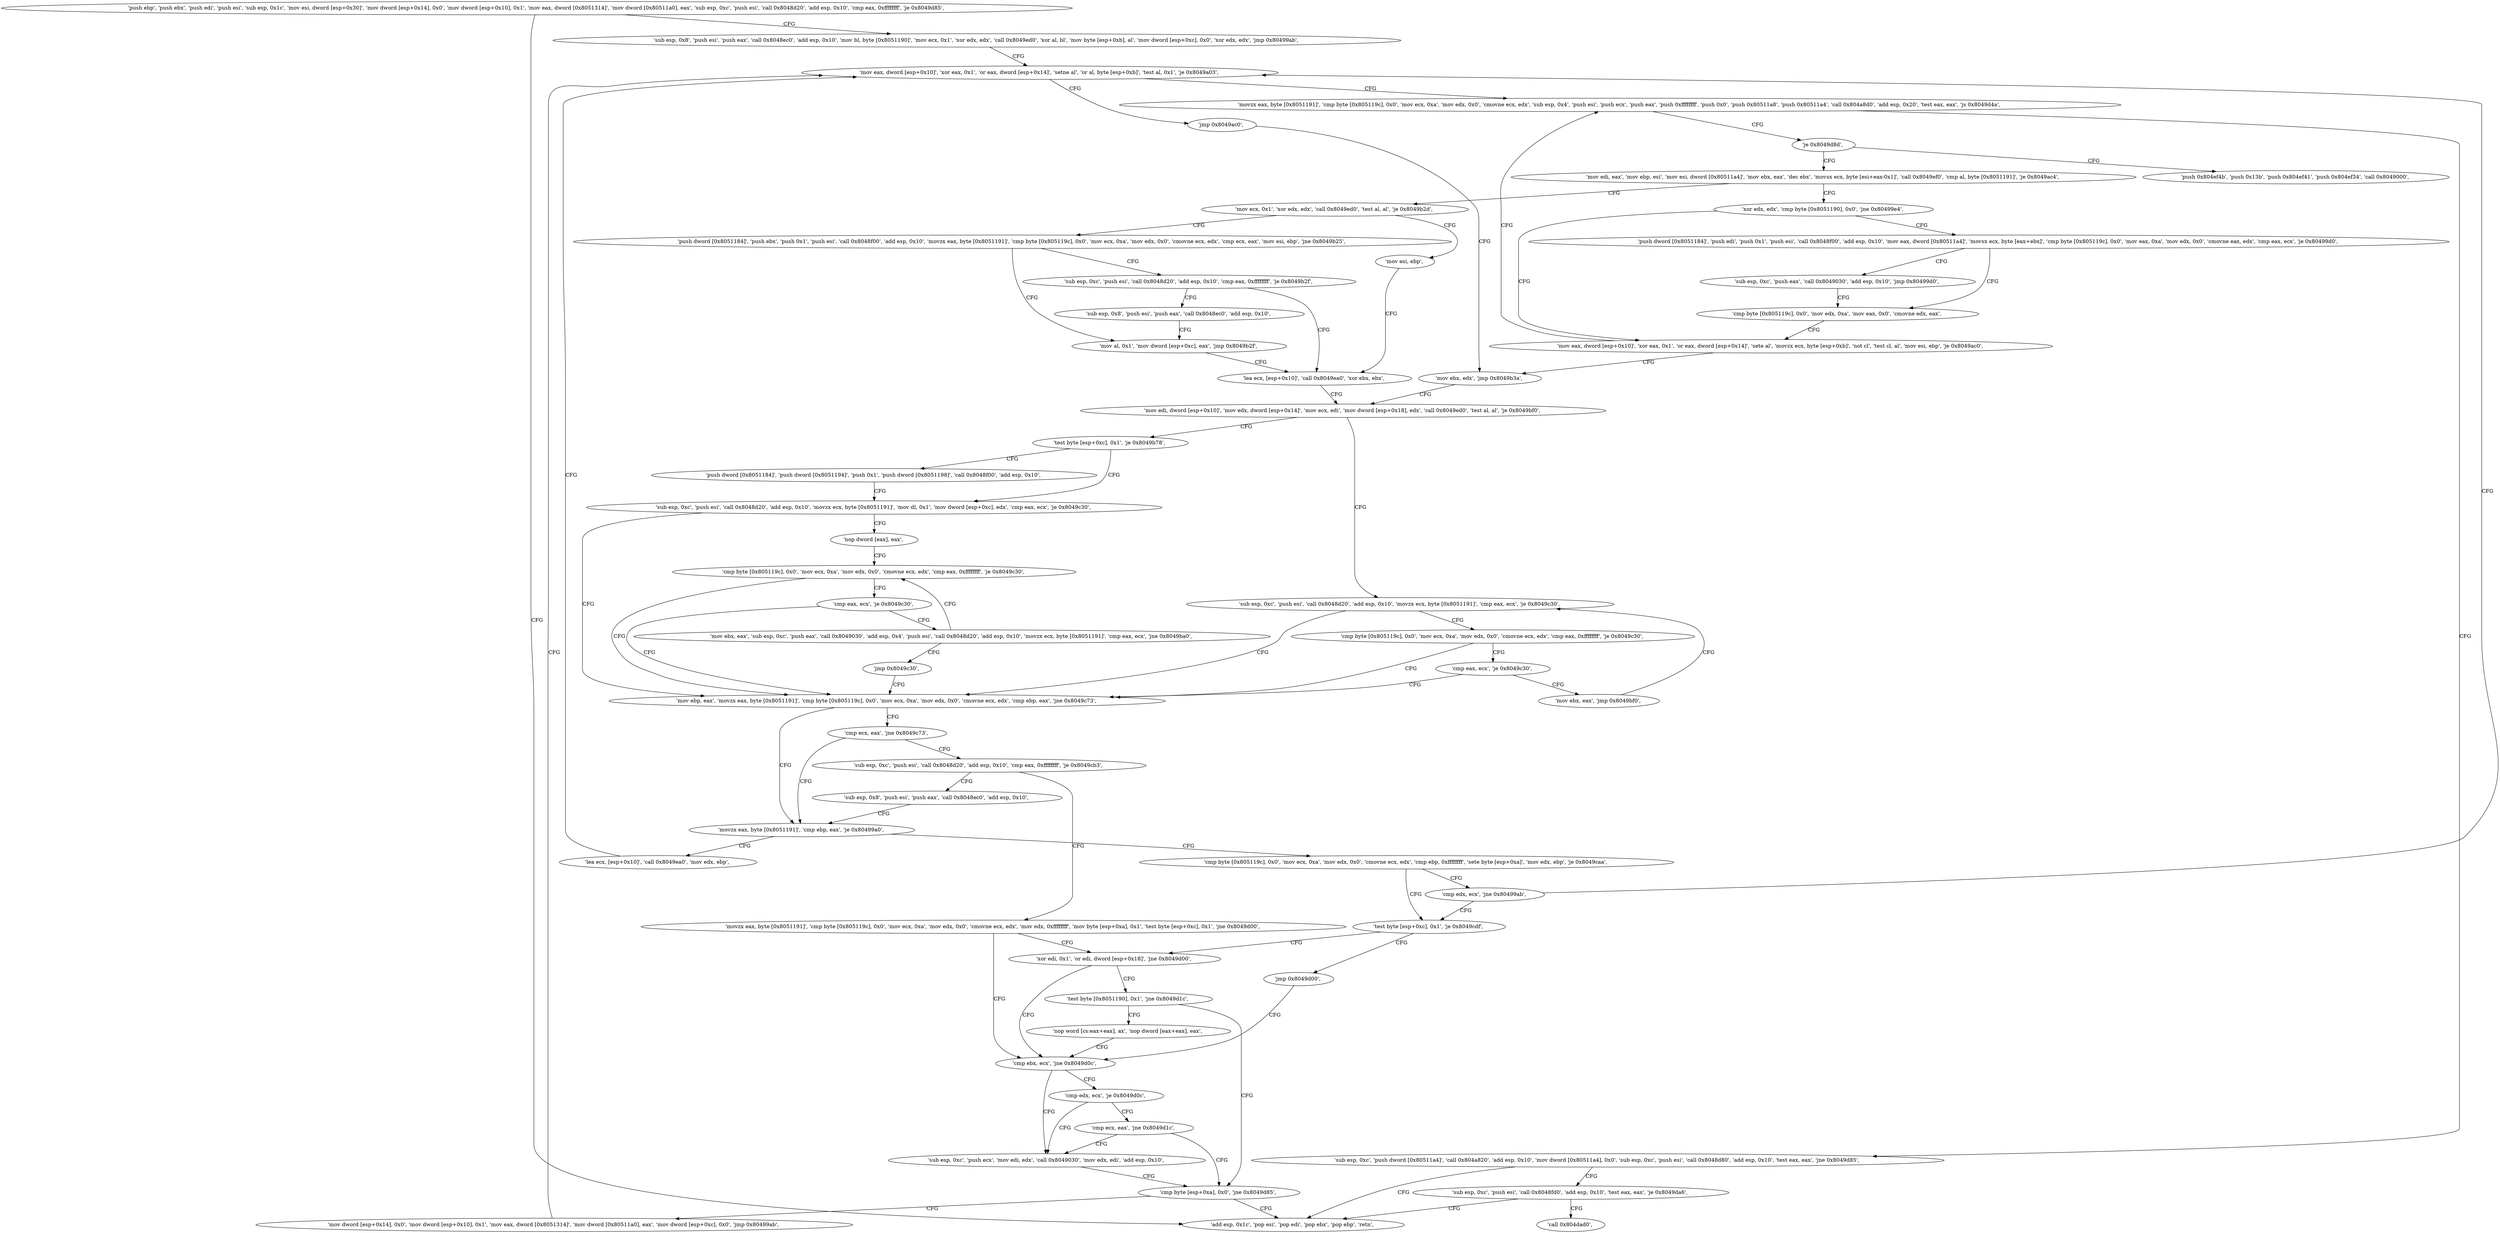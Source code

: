 digraph "func" {
"134519088" [label = "'push ebp', 'push ebx', 'push edi', 'push esi', 'sub esp, 0x1c', 'mov esi, dword [esp+0x30]', 'mov dword [esp+0x14], 0x0', 'mov dword [esp+0x10], 0x1', 'mov eax, dword [0x8051314]', 'mov dword [0x80511a0], eax', 'sub esp, 0xc', 'push esi', 'call 0x8048d20', 'add esp, 0x10', 'cmp eax, 0xffffffff', 'je 0x8049d85', " ]
"134520197" [label = "'add esp, 0x1c', 'pop esi', 'pop edi', 'pop ebx', 'pop ebp', 'retn', " ]
"134519146" [label = "'sub esp, 0x8', 'push esi', 'push eax', 'call 0x8048ec0', 'add esp, 0x10', 'mov bl, byte [0x8051190]', 'mov ecx, 0x1', 'xor edx, edx', 'call 0x8049ed0', 'xor al, bl', 'mov byte [esp+0xb], al', 'mov dword [esp+0xc], 0x0', 'xor edx, edx', 'jmp 0x80499ab', " ]
"134519211" [label = "'mov eax, dword [esp+0x10]', 'xor eax, 0x1', 'or eax, dword [esp+0x14]', 'setne al', 'or al, byte [esp+0xb]', 'test al, 0x1', 'je 0x8049a03', " ]
"134519299" [label = "'movzx eax, byte [0x8051191]', 'cmp byte [0x805119c], 0x0', 'mov ecx, 0xa', 'mov edx, 0x0', 'cmovne ecx, edx', 'sub esp, 0x4', 'push esi', 'push ecx', 'push eax', 'push 0xffffffff', 'push 0x0', 'push 0x80511a8', 'push 0x80511a4', 'call 0x804a8d0', 'add esp, 0x20', 'test eax, eax', 'js 0x8049d4a', " ]
"134519233" [label = "'jmp 0x8049ac0', " ]
"134520138" [label = "'sub esp, 0xc', 'push dword [0x80511a4]', 'call 0x804a820', 'add esp, 0x10', 'mov dword [0x80511a4], 0x0', 'sub esp, 0xc', 'push esi', 'call 0x8048d80', 'add esp, 0x10', 'test eax, eax', 'jne 0x8049d85', " ]
"134519362" [label = "'je 0x8049d8d', " ]
"134519488" [label = "'mov ebx, edx', 'jmp 0x8049b3a', " ]
"134520181" [label = "'sub esp, 0xc', 'push esi', 'call 0x8048fd0', 'add esp, 0x10', 'test eax, eax', 'je 0x8049da6', " ]
"134520205" [label = "'push 0x804ef4b', 'push 0x13b', 'push 0x804ef41', 'push 0x804ef34', 'call 0x8049000', " ]
"134519368" [label = "'mov edi, eax', 'mov ebp, esi', 'mov esi, dword [0x80511a4]', 'mov ebx, eax', 'dec ebx', 'movsx ecx, byte [esi+eax-0x1]', 'call 0x8049ef0', 'cmp al, byte [0x8051191]', 'je 0x8049ac4', " ]
"134519610" [label = "'mov edi, dword [esp+0x10]', 'mov edx, dword [esp+0x14]', 'mov ecx, edi', 'mov dword [esp+0x18], edx', 'call 0x8049ed0', 'test al, al', 'je 0x8049bf0', " ]
"134520230" [label = "'call 0x804dad0', " ]
"134519492" [label = "'mov ecx, 0x1', 'xor edx, edx', 'call 0x8049ed0', 'test al, al', 'je 0x8049b2d', " ]
"134519399" [label = "'xor edx, edx', 'cmp byte [0x8051190], 0x0', 'jne 0x80499e4', " ]
"134519792" [label = "'sub esp, 0xc', 'push esi', 'call 0x8048d20', 'add esp, 0x10', 'movzx ecx, byte [0x8051191]', 'cmp eax, ecx', 'je 0x8049c30', " ]
"134519637" [label = "'test byte [esp+0xc], 0x1', 'je 0x8049b78', " ]
"134519597" [label = "'mov esi, ebp', " ]
"134519508" [label = "'push dword [0x8051184]', 'push ebx', 'push 0x1', 'push esi', 'call 0x8048f00', 'add esp, 0x10', 'movzx eax, byte [0x8051191]', 'cmp byte [0x805119c], 0x0', 'mov ecx, 0xa', 'mov edx, 0x0', 'cmovne ecx, edx', 'cmp ecx, eax', 'mov esi, ebp', 'jne 0x8049b25', " ]
"134519268" [label = "'mov eax, dword [esp+0x10]', 'xor eax, 0x1', 'or eax, dword [esp+0x14]', 'sete al', 'movzx ecx, byte [esp+0xb]', 'not cl', 'test cl, al', 'mov esi, ebp', 'je 0x8049ac0', " ]
"134519414" [label = "'push dword [0x8051184]', 'push edi', 'push 0x1', 'push esi', 'call 0x8048f00', 'add esp, 0x10', 'mov eax, dword [0x80511a4]', 'movsx ecx, byte [eax+ebx]', 'cmp byte [0x805119c], 0x0', 'mov eax, 0xa', 'mov edx, 0x0', 'cmovne eax, edx', 'cmp eax, ecx', 'je 0x80499d0', " ]
"134519856" [label = "'mov ebp, eax', 'movzx eax, byte [0x8051191]', 'cmp byte [0x805119c], 0x0', 'mov ecx, 0xa', 'mov edx, 0x0', 'cmovne ecx, edx', 'cmp ebp, eax', 'jne 0x8049c73', " ]
"134519815" [label = "'cmp byte [0x805119c], 0x0', 'mov ecx, 0xa', 'mov edx, 0x0', 'cmovne ecx, edx', 'cmp eax, 0xffffffff', 'je 0x8049c30', " ]
"134519672" [label = "'sub esp, 0xc', 'push esi', 'call 0x8048d20', 'add esp, 0x10', 'movzx ecx, byte [0x8051191]', 'mov dl, 0x1', 'mov dword [esp+0xc], edx', 'cmp eax, ecx', 'je 0x8049c30', " ]
"134519644" [label = "'push dword [0x8051184]', 'push dword [0x8051194]', 'push 0x1', 'push dword [0x8051198]', 'call 0x8048f00', 'add esp, 0x10', " ]
"134519599" [label = "'lea ecx, [esp+0x10]', 'call 0x8049ea0', 'xor ebx, ebx', " ]
"134519589" [label = "'mov al, 0x1', 'mov dword [esp+0xc], eax', 'jmp 0x8049b2f', " ]
"134519559" [label = "'sub esp, 0xc', 'push esi', 'call 0x8048d20', 'add esp, 0x10', 'cmp eax, 0xffffffff', 'je 0x8049b2f', " ]
"134519248" [label = "'cmp byte [0x805119c], 0x0', 'mov edx, 0xa', 'mov eax, 0x0', 'cmovne edx, eax', " ]
"134519469" [label = "'sub esp, 0xc', 'push eax', 'call 0x8049030', 'add esp, 0x10', 'jmp 0x80499d0', " ]
"134519923" [label = "'movzx eax, byte [0x8051191]', 'cmp ebp, eax', 'je 0x80499a0', " ]
"134519889" [label = "'cmp ecx, eax', 'jne 0x8049c73', " ]
"134519840" [label = "'cmp eax, ecx', 'je 0x8049c30', " ]
"134519705" [label = "'nop dword [eax], eax', " ]
"134519576" [label = "'sub esp, 0x8', 'push esi', 'push eax', 'call 0x8048ec0', 'add esp, 0x10', " ]
"134519200" [label = "'lea ecx, [esp+0x10]', 'call 0x8049ea0', 'mov edx, ebp', " ]
"134519938" [label = "'cmp byte [0x805119c], 0x0', 'mov ecx, 0xa', 'mov edx, 0x0', 'cmovne ecx, edx', 'cmp ebp, 0xffffffff', 'sete byte [esp+0xa]', 'mov edx, ebp', 'je 0x8049caa', " ]
"134519893" [label = "'sub esp, 0xc', 'push esi', 'call 0x8048d20', 'add esp, 0x10', 'cmp eax, 0xffffffff', 'je 0x8049cb3', " ]
"134519844" [label = "'mov ebx, eax', 'jmp 0x8049bf0', " ]
"134519712" [label = "'cmp byte [0x805119c], 0x0', 'mov ecx, 0xa', 'mov edx, 0x0', 'cmovne ecx, edx', 'cmp eax, 0xffffffff', 'je 0x8049c30', " ]
"134519978" [label = "'test byte [esp+0xc], 0x1', 'je 0x8049cdf', " ]
"134519970" [label = "'cmp edx, ecx', 'jne 0x80499ab', " ]
"134519987" [label = "'movzx eax, byte [0x8051191]', 'cmp byte [0x805119c], 0x0', 'mov ecx, 0xa', 'mov edx, 0x0', 'cmovne ecx, edx', 'mov edx, 0xffffffff', 'mov byte [esp+0xa], 0x1', 'test byte [esp+0xc], 0x1', 'jne 0x8049d00', " ]
"134519910" [label = "'sub esp, 0x8', 'push esi', 'push eax', 'call 0x8048ec0', 'add esp, 0x10', " ]
"134519737" [label = "'cmp eax, ecx', 'je 0x8049c30', " ]
"134519741" [label = "'mov ebx, eax', 'sub esp, 0xc', 'push eax', 'call 0x8049030', 'add esp, 0x4', 'push esi', 'call 0x8048d20', 'add esp, 0x10', 'movzx ecx, byte [0x8051191]', 'cmp eax, ecx', 'jne 0x8049ba0', " ]
"134520031" [label = "'xor edi, 0x1', 'or edi, dword [esp+0x18]', 'jne 0x8049d00', " ]
"134519985" [label = "'jmp 0x8049d00', " ]
"134520064" [label = "'cmp ebx, ecx', 'jne 0x8049d0c', " ]
"134519775" [label = "'jmp 0x8049c30', " ]
"134520040" [label = "'test byte [0x8051190], 0x1', 'jne 0x8049d1c', " ]
"134520076" [label = "'sub esp, 0xc', 'push ecx', 'mov edi, edx', 'call 0x8049030', 'mov edx, edi', 'add esp, 0x10', " ]
"134520068" [label = "'cmp edx, ecx', 'je 0x8049d0c', " ]
"134520092" [label = "'cmp byte [esp+0xa], 0x0', 'jne 0x8049d85', " ]
"134520049" [label = "'nop word [cs:eax+eax], ax', 'nop dword [eax+eax], eax', " ]
"134520072" [label = "'cmp ecx, eax', 'jne 0x8049d1c', " ]
"134520099" [label = "'mov dword [esp+0x14], 0x0', 'mov dword [esp+0x10], 0x1', 'mov eax, dword [0x8051314]', 'mov dword [0x80511a0], eax', 'mov dword [esp+0xc], 0x0', 'jmp 0x80499ab', " ]
"134519088" -> "134520197" [ label = "CFG" ]
"134519088" -> "134519146" [ label = "CFG" ]
"134519146" -> "134519211" [ label = "CFG" ]
"134519211" -> "134519299" [ label = "CFG" ]
"134519211" -> "134519233" [ label = "CFG" ]
"134519299" -> "134520138" [ label = "CFG" ]
"134519299" -> "134519362" [ label = "CFG" ]
"134519233" -> "134519488" [ label = "CFG" ]
"134520138" -> "134520197" [ label = "CFG" ]
"134520138" -> "134520181" [ label = "CFG" ]
"134519362" -> "134520205" [ label = "CFG" ]
"134519362" -> "134519368" [ label = "CFG" ]
"134519488" -> "134519610" [ label = "CFG" ]
"134520181" -> "134520230" [ label = "CFG" ]
"134520181" -> "134520197" [ label = "CFG" ]
"134519368" -> "134519492" [ label = "CFG" ]
"134519368" -> "134519399" [ label = "CFG" ]
"134519610" -> "134519792" [ label = "CFG" ]
"134519610" -> "134519637" [ label = "CFG" ]
"134519492" -> "134519597" [ label = "CFG" ]
"134519492" -> "134519508" [ label = "CFG" ]
"134519399" -> "134519268" [ label = "CFG" ]
"134519399" -> "134519414" [ label = "CFG" ]
"134519792" -> "134519856" [ label = "CFG" ]
"134519792" -> "134519815" [ label = "CFG" ]
"134519637" -> "134519672" [ label = "CFG" ]
"134519637" -> "134519644" [ label = "CFG" ]
"134519597" -> "134519599" [ label = "CFG" ]
"134519508" -> "134519589" [ label = "CFG" ]
"134519508" -> "134519559" [ label = "CFG" ]
"134519268" -> "134519488" [ label = "CFG" ]
"134519268" -> "134519299" [ label = "CFG" ]
"134519414" -> "134519248" [ label = "CFG" ]
"134519414" -> "134519469" [ label = "CFG" ]
"134519856" -> "134519923" [ label = "CFG" ]
"134519856" -> "134519889" [ label = "CFG" ]
"134519815" -> "134519856" [ label = "CFG" ]
"134519815" -> "134519840" [ label = "CFG" ]
"134519672" -> "134519856" [ label = "CFG" ]
"134519672" -> "134519705" [ label = "CFG" ]
"134519644" -> "134519672" [ label = "CFG" ]
"134519599" -> "134519610" [ label = "CFG" ]
"134519589" -> "134519599" [ label = "CFG" ]
"134519559" -> "134519599" [ label = "CFG" ]
"134519559" -> "134519576" [ label = "CFG" ]
"134519248" -> "134519268" [ label = "CFG" ]
"134519469" -> "134519248" [ label = "CFG" ]
"134519923" -> "134519200" [ label = "CFG" ]
"134519923" -> "134519938" [ label = "CFG" ]
"134519889" -> "134519923" [ label = "CFG" ]
"134519889" -> "134519893" [ label = "CFG" ]
"134519840" -> "134519856" [ label = "CFG" ]
"134519840" -> "134519844" [ label = "CFG" ]
"134519705" -> "134519712" [ label = "CFG" ]
"134519576" -> "134519589" [ label = "CFG" ]
"134519200" -> "134519211" [ label = "CFG" ]
"134519938" -> "134519978" [ label = "CFG" ]
"134519938" -> "134519970" [ label = "CFG" ]
"134519893" -> "134519987" [ label = "CFG" ]
"134519893" -> "134519910" [ label = "CFG" ]
"134519844" -> "134519792" [ label = "CFG" ]
"134519712" -> "134519856" [ label = "CFG" ]
"134519712" -> "134519737" [ label = "CFG" ]
"134519978" -> "134520031" [ label = "CFG" ]
"134519978" -> "134519985" [ label = "CFG" ]
"134519970" -> "134519211" [ label = "CFG" ]
"134519970" -> "134519978" [ label = "CFG" ]
"134519987" -> "134520064" [ label = "CFG" ]
"134519987" -> "134520031" [ label = "CFG" ]
"134519910" -> "134519923" [ label = "CFG" ]
"134519737" -> "134519856" [ label = "CFG" ]
"134519737" -> "134519741" [ label = "CFG" ]
"134519741" -> "134519712" [ label = "CFG" ]
"134519741" -> "134519775" [ label = "CFG" ]
"134520031" -> "134520064" [ label = "CFG" ]
"134520031" -> "134520040" [ label = "CFG" ]
"134519985" -> "134520064" [ label = "CFG" ]
"134520064" -> "134520076" [ label = "CFG" ]
"134520064" -> "134520068" [ label = "CFG" ]
"134519775" -> "134519856" [ label = "CFG" ]
"134520040" -> "134520092" [ label = "CFG" ]
"134520040" -> "134520049" [ label = "CFG" ]
"134520076" -> "134520092" [ label = "CFG" ]
"134520068" -> "134520076" [ label = "CFG" ]
"134520068" -> "134520072" [ label = "CFG" ]
"134520092" -> "134520197" [ label = "CFG" ]
"134520092" -> "134520099" [ label = "CFG" ]
"134520049" -> "134520064" [ label = "CFG" ]
"134520072" -> "134520092" [ label = "CFG" ]
"134520072" -> "134520076" [ label = "CFG" ]
"134520099" -> "134519211" [ label = "CFG" ]
}

